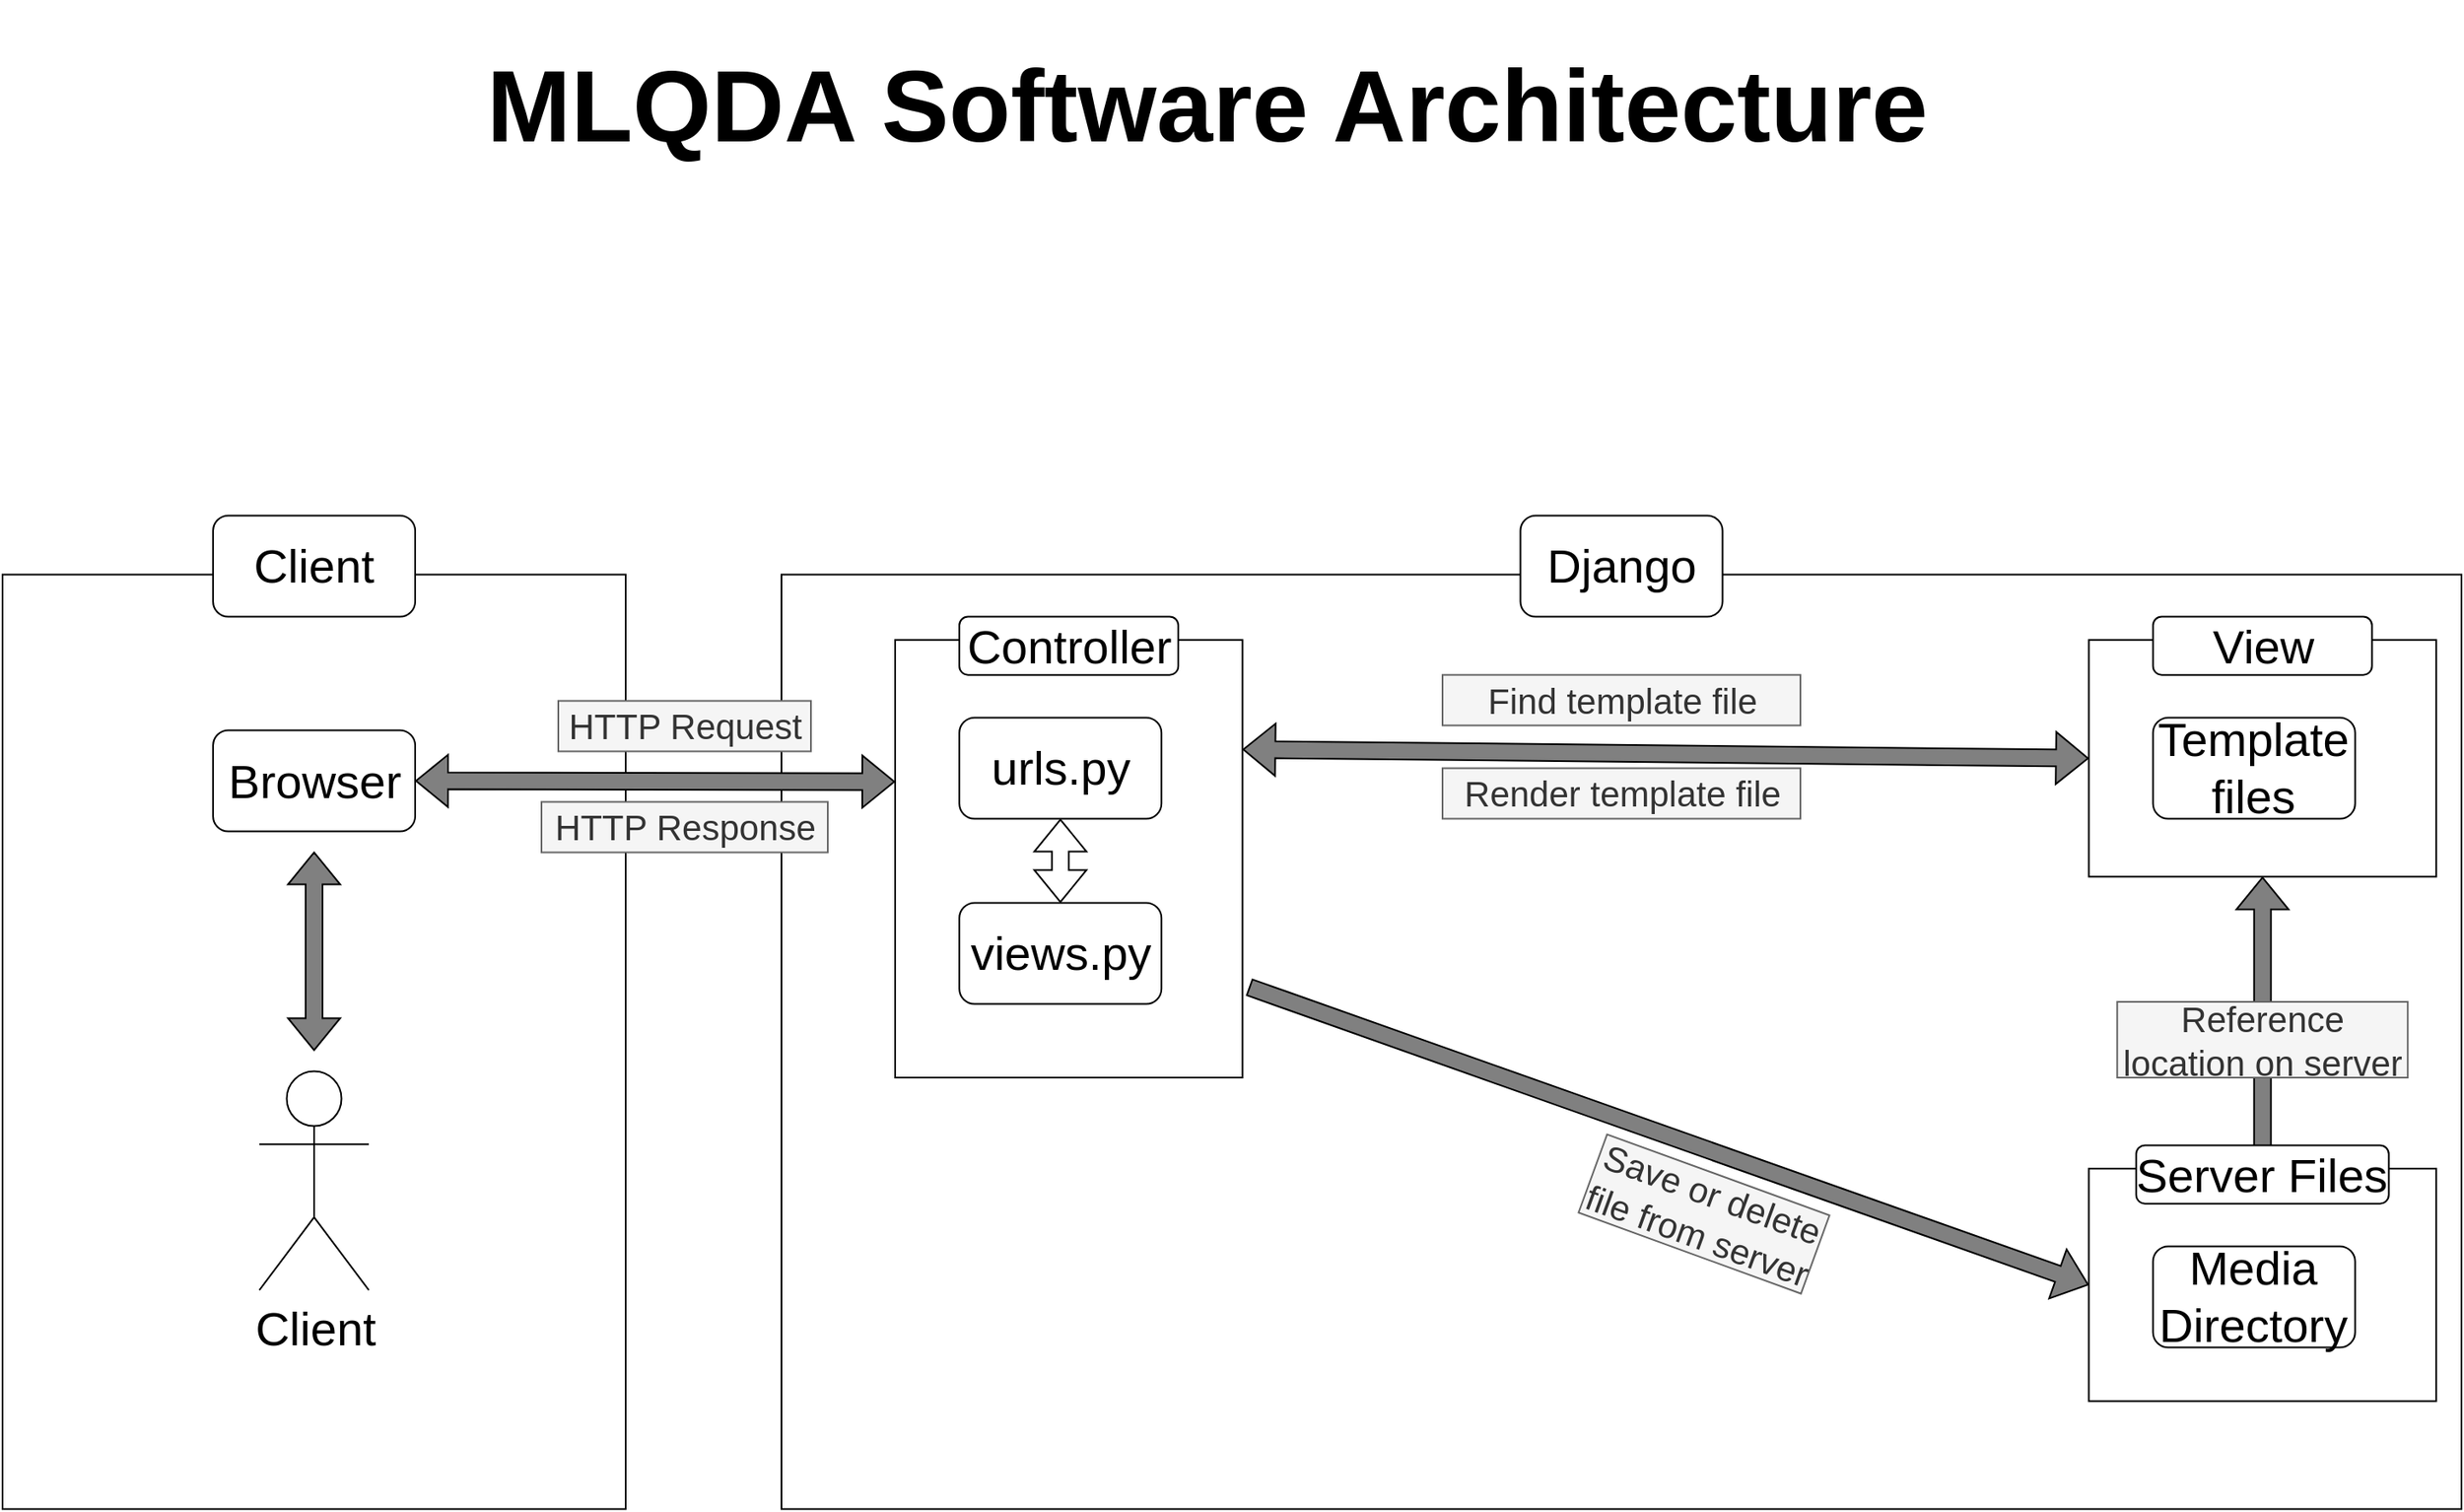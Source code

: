 <mxfile version="20.3.6" type="device"><diagram name="Page-1" id="74b105a0-9070-1c63-61bc-23e55f88626e"><mxGraphModel dx="2234" dy="1337" grid="1" gridSize="10" guides="1" tooltips="1" connect="1" arrows="1" fold="1" page="1" pageScale="1.5" pageWidth="1169" pageHeight="826" background="none" math="0" shadow="0"><root><mxCell id="0" style=";html=1;"/><mxCell id="1" style=";html=1;" parent="0"/><mxCell id="rZaqSeLxE4Y4BWr_Oohj-4" value="" style="rounded=0;whiteSpace=wrap;html=1;rotation=90;" vertex="1" parent="1"><mxGeometry x="836.25" y="180" width="555" height="997.5" as="geometry"/></mxCell><mxCell id="rZaqSeLxE4Y4BWr_Oohj-1" value="" style="rounded=0;whiteSpace=wrap;html=1;rotation=90;" vertex="1" parent="1"><mxGeometry x="60" y="493.75" width="555" height="370" as="geometry"/></mxCell><mxCell id="rZaqSeLxE4Y4BWr_Oohj-2" value="" style="rounded=1;whiteSpace=wrap;html=1;" vertex="1" parent="1"><mxGeometry x="277.5" y="366.25" width="120" height="60" as="geometry"/></mxCell><mxCell id="rZaqSeLxE4Y4BWr_Oohj-3" value="&lt;font style=&quot;font-size: 28px;&quot;&gt;Client&lt;/font&gt;" style="text;html=1;strokeColor=none;fillColor=none;align=center;verticalAlign=middle;whiteSpace=wrap;rounded=0;" vertex="1" parent="1"><mxGeometry x="300" y="383.75" width="75" height="25" as="geometry"/></mxCell><mxCell id="rZaqSeLxE4Y4BWr_Oohj-9" value="Client" style="shape=umlActor;verticalLabelPosition=bottom;verticalAlign=top;html=1;outlineConnect=0;fontSize=28;aspect=fixed;" vertex="1" parent="1"><mxGeometry x="305" y="696.25" width="65" height="130" as="geometry"/></mxCell><mxCell id="rZaqSeLxE4Y4BWr_Oohj-10" value="Browser" style="rounded=1;whiteSpace=wrap;html=1;fontSize=28;" vertex="1" parent="1"><mxGeometry x="277.5" y="493.75" width="120" height="60" as="geometry"/></mxCell><mxCell id="rZaqSeLxE4Y4BWr_Oohj-17" value="" style="shape=flexArrow;endArrow=classic;startArrow=classic;html=1;rounded=0;strokeColor=default;fontSize=28;sourcePerimeterSpacing=12;targetPerimeterSpacing=12;fillColor=#808080;" edge="1" parent="1" source="rZaqSeLxE4Y4BWr_Oohj-9" target="rZaqSeLxE4Y4BWr_Oohj-10"><mxGeometry width="100" height="100" relative="1" as="geometry"><mxPoint x="362.5" y="646.25" as="sourcePoint"/><mxPoint x="442.5" y="556.25" as="targetPoint"/></mxGeometry></mxCell><mxCell id="rZaqSeLxE4Y4BWr_Oohj-28" value="" style="shape=flexArrow;endArrow=classic;startArrow=classic;html=1;rounded=0;strokeColor=default;fontSize=28;sourcePerimeterSpacing=12;targetPerimeterSpacing=12;exitX=1;exitY=0.5;exitDx=0;exitDy=0;fillColor=#808080;" edge="1" parent="1" source="rZaqSeLxE4Y4BWr_Oohj-10"><mxGeometry width="100" height="100" relative="1" as="geometry"><mxPoint x="762.5" y="536.25" as="sourcePoint"/><mxPoint x="682.5" y="524.25" as="targetPoint"/></mxGeometry></mxCell><mxCell id="rZaqSeLxE4Y4BWr_Oohj-30" value="HTTP Request" style="text;html=1;align=center;verticalAlign=middle;whiteSpace=wrap;rounded=0;fontSize=21;fillColor=#f5f5f5;fontColor=#333333;strokeColor=#666666;" vertex="1" parent="1"><mxGeometry x="482.5" y="476.25" width="150" height="30" as="geometry"/></mxCell><mxCell id="rZaqSeLxE4Y4BWr_Oohj-32" value="HTTP Response" style="text;html=1;strokeColor=#666666;fillColor=#f5f5f5;align=center;verticalAlign=middle;whiteSpace=wrap;rounded=0;fontSize=21;fontColor=#333333;" vertex="1" parent="1"><mxGeometry x="472.5" y="536.25" width="170" height="30" as="geometry"/></mxCell><mxCell id="rZaqSeLxE4Y4BWr_Oohj-51" value="" style="shape=flexArrow;endArrow=none;startArrow=block;html=1;rounded=0;strokeColor=default;fontSize=21;sourcePerimeterSpacing=12;targetPerimeterSpacing=12;exitX=0.5;exitY=1;exitDx=0;exitDy=0;startFill=0;endFill=0;fillColor=#808080;" edge="1" parent="1" source="rZaqSeLxE4Y4BWr_Oohj-46"><mxGeometry width="100" height="100" relative="1" as="geometry"><mxPoint x="692.5" y="776.25" as="sourcePoint"/><mxPoint x="892.5" y="646.25" as="targetPoint"/></mxGeometry></mxCell><mxCell id="rZaqSeLxE4Y4BWr_Oohj-60" value="&lt;h1&gt;&lt;font style=&quot;font-size: 60px;&quot;&gt;MLQDA Software Architecture&lt;/font&gt;&lt;/h1&gt;" style="text;html=1;strokeColor=none;fillColor=none;spacing=5;spacingTop=-20;whiteSpace=wrap;overflow=hidden;rounded=0;fontSize=21;" vertex="1" parent="1"><mxGeometry x="435" y="70" width="883" height="120" as="geometry"/></mxCell><mxCell id="rZaqSeLxE4Y4BWr_Oohj-7" value="" style="group" vertex="1" connectable="0" parent="1"><mxGeometry x="1053.75" y="366.25" width="120" height="60" as="geometry"/></mxCell><mxCell id="rZaqSeLxE4Y4BWr_Oohj-5" value="" style="rounded=1;whiteSpace=wrap;html=1;" vertex="1" parent="rZaqSeLxE4Y4BWr_Oohj-7"><mxGeometry width="120" height="60" as="geometry"/></mxCell><mxCell id="rZaqSeLxE4Y4BWr_Oohj-6" value="&lt;font style=&quot;font-size: 28px;&quot;&gt;Django&lt;/font&gt;" style="text;html=1;strokeColor=none;fillColor=none;align=center;verticalAlign=middle;whiteSpace=wrap;rounded=0;" vertex="1" parent="rZaqSeLxE4Y4BWr_Oohj-7"><mxGeometry x="15" y="17.5" width="90" height="25" as="geometry"/></mxCell><mxCell id="rZaqSeLxE4Y4BWr_Oohj-25" value="" style="group" vertex="1" connectable="0" parent="1"><mxGeometry x="682.5" y="426.25" width="206.23" height="273.75" as="geometry"/></mxCell><mxCell id="rZaqSeLxE4Y4BWr_Oohj-21" value="" style="rounded=0;whiteSpace=wrap;html=1;rotation=90;" vertex="1" parent="rZaqSeLxE4Y4BWr_Oohj-25"><mxGeometry x="-26.84" y="40.68" width="259.91" height="206.23" as="geometry"/></mxCell><mxCell id="rZaqSeLxE4Y4BWr_Oohj-22" value="" style="group" vertex="1" connectable="0" parent="rZaqSeLxE4Y4BWr_Oohj-25"><mxGeometry x="38.11" width="130" height="34.58" as="geometry"/></mxCell><mxCell id="rZaqSeLxE4Y4BWr_Oohj-23" value="" style="rounded=1;whiteSpace=wrap;html=1;" vertex="1" parent="rZaqSeLxE4Y4BWr_Oohj-22"><mxGeometry width="130" height="34.58" as="geometry"/></mxCell><mxCell id="rZaqSeLxE4Y4BWr_Oohj-24" value="&lt;font style=&quot;font-size: 28px;&quot;&gt;Controller&lt;/font&gt;" style="text;html=1;strokeColor=none;fillColor=none;align=center;verticalAlign=middle;whiteSpace=wrap;rounded=0;" vertex="1" parent="rZaqSeLxE4Y4BWr_Oohj-22"><mxGeometry x="16.25" y="10.086" width="97.5" height="14.408" as="geometry"/></mxCell><mxCell id="rZaqSeLxE4Y4BWr_Oohj-26" value="urls.py" style="rounded=1;whiteSpace=wrap;html=1;fontSize=28;" vertex="1" parent="rZaqSeLxE4Y4BWr_Oohj-25"><mxGeometry x="38.11" y="60" width="120" height="60" as="geometry"/></mxCell><mxCell id="rZaqSeLxE4Y4BWr_Oohj-27" value="views.py" style="rounded=1;whiteSpace=wrap;html=1;fontSize=28;" vertex="1" parent="rZaqSeLxE4Y4BWr_Oohj-25"><mxGeometry x="38.11" y="170" width="120" height="60" as="geometry"/></mxCell><mxCell id="rZaqSeLxE4Y4BWr_Oohj-29" value="" style="shape=flexArrow;endArrow=classic;startArrow=classic;html=1;rounded=0;strokeColor=default;fontSize=28;sourcePerimeterSpacing=12;targetPerimeterSpacing=12;exitX=0.5;exitY=0;exitDx=0;exitDy=0;entryX=0.5;entryY=1;entryDx=0;entryDy=0;" edge="1" parent="rZaqSeLxE4Y4BWr_Oohj-25" source="rZaqSeLxE4Y4BWr_Oohj-27" target="rZaqSeLxE4Y4BWr_Oohj-26"><mxGeometry width="100" height="100" relative="1" as="geometry"><mxPoint x="80" y="110" as="sourcePoint"/><mxPoint x="180" y="10" as="targetPoint"/></mxGeometry></mxCell><mxCell id="rZaqSeLxE4Y4BWr_Oohj-42" value="" style="shape=flexArrow;endArrow=classic;startArrow=classic;html=1;rounded=0;strokeColor=default;fontSize=21;sourcePerimeterSpacing=12;targetPerimeterSpacing=12;entryX=0.5;entryY=1;entryDx=0;entryDy=0;exitX=0.25;exitY=0;exitDx=0;exitDy=0;fillColor=#808080;" edge="1" parent="1" source="rZaqSeLxE4Y4BWr_Oohj-21" target="rZaqSeLxE4Y4BWr_Oohj-34"><mxGeometry width="100" height="100" relative="1" as="geometry"><mxPoint x="882.5" y="526.25" as="sourcePoint"/><mxPoint x="832.5" y="706.25" as="targetPoint"/></mxGeometry></mxCell><mxCell id="rZaqSeLxE4Y4BWr_Oohj-43" value="Render template file" style="text;html=1;align=center;verticalAlign=middle;whiteSpace=wrap;rounded=0;fontSize=21;fillColor=#f5f5f5;fontColor=#333333;strokeColor=#666666;" vertex="1" parent="1"><mxGeometry x="1007.5" y="516.25" width="212.5" height="30" as="geometry"/></mxCell><mxCell id="rZaqSeLxE4Y4BWr_Oohj-44" value="Find template file" style="text;html=1;align=center;verticalAlign=middle;whiteSpace=wrap;rounded=0;fontSize=21;fillColor=#f5f5f5;fontColor=#333333;strokeColor=#666666;" vertex="1" parent="1"><mxGeometry x="1007.5" y="460.83" width="212.5" height="30" as="geometry"/></mxCell><mxCell id="rZaqSeLxE4Y4BWr_Oohj-34" value="" style="rounded=0;whiteSpace=wrap;html=1;rotation=90;" vertex="1" parent="1"><mxGeometry x="1424.07" y="407.27" width="140.59" height="206.23" as="geometry"/></mxCell><mxCell id="rZaqSeLxE4Y4BWr_Oohj-35" value="" style="group" vertex="1" connectable="0" parent="1"><mxGeometry x="1429.36" y="426.25" width="130" height="34.58" as="geometry"/></mxCell><mxCell id="rZaqSeLxE4Y4BWr_Oohj-36" value="" style="rounded=1;whiteSpace=wrap;html=1;" vertex="1" parent="rZaqSeLxE4Y4BWr_Oohj-35"><mxGeometry width="130" height="34.58" as="geometry"/></mxCell><mxCell id="rZaqSeLxE4Y4BWr_Oohj-37" value="&lt;font style=&quot;font-size: 28px;&quot;&gt;View&lt;/font&gt;" style="text;html=1;strokeColor=none;fillColor=none;align=center;verticalAlign=middle;whiteSpace=wrap;rounded=0;" vertex="1" parent="rZaqSeLxE4Y4BWr_Oohj-35"><mxGeometry x="16.25" y="10.086" width="97.5" height="14.408" as="geometry"/></mxCell><mxCell id="rZaqSeLxE4Y4BWr_Oohj-38" value="Template files" style="rounded=1;whiteSpace=wrap;html=1;fontSize=28;" vertex="1" parent="1"><mxGeometry x="1429.36" y="486.25" width="120" height="60" as="geometry"/></mxCell><mxCell id="rZaqSeLxE4Y4BWr_Oohj-58" value="" style="shape=flexArrow;endArrow=classic;html=1;rounded=0;strokeColor=default;fontSize=21;sourcePerimeterSpacing=12;targetPerimeterSpacing=12;entryX=1;entryY=0.5;entryDx=0;entryDy=0;exitX=0.5;exitY=0;exitDx=0;exitDy=0;fillColor=#808080;" edge="1" parent="1" source="rZaqSeLxE4Y4BWr_Oohj-49" target="rZaqSeLxE4Y4BWr_Oohj-34"><mxGeometry width="50" height="50" relative="1" as="geometry"><mxPoint x="1202.5" y="686.25" as="sourcePoint"/><mxPoint x="1252.5" y="636.25" as="targetPoint"/></mxGeometry></mxCell><mxCell id="rZaqSeLxE4Y4BWr_Oohj-56" value="" style="group" vertex="1" connectable="0" parent="1"><mxGeometry x="1391.24" y="740.25" width="206.23" height="151.93" as="geometry"/></mxCell><mxCell id="rZaqSeLxE4Y4BWr_Oohj-57" value="" style="group" vertex="1" connectable="0" parent="rZaqSeLxE4Y4BWr_Oohj-56"><mxGeometry width="206.23" height="151.93" as="geometry"/></mxCell><mxCell id="rZaqSeLxE4Y4BWr_Oohj-55" value="" style="group" vertex="1" connectable="0" parent="rZaqSeLxE4Y4BWr_Oohj-57"><mxGeometry y="13.84" width="206.23" height="138.09" as="geometry"/></mxCell><mxCell id="rZaqSeLxE4Y4BWr_Oohj-46" value="" style="rounded=0;whiteSpace=wrap;html=1;rotation=90;" vertex="1" parent="rZaqSeLxE4Y4BWr_Oohj-55"><mxGeometry x="34.07" y="-34.07" width="138.09" height="206.23" as="geometry"/></mxCell><mxCell id="rZaqSeLxE4Y4BWr_Oohj-50" value="Media Directory" style="rounded=1;whiteSpace=wrap;html=1;fontSize=28;" vertex="1" parent="rZaqSeLxE4Y4BWr_Oohj-55"><mxGeometry x="38.11" y="46.16" width="120" height="60" as="geometry"/></mxCell><mxCell id="rZaqSeLxE4Y4BWr_Oohj-47" value="" style="group" vertex="1" connectable="0" parent="rZaqSeLxE4Y4BWr_Oohj-57"><mxGeometry x="38.11" width="160" height="34.58" as="geometry"/></mxCell><mxCell id="rZaqSeLxE4Y4BWr_Oohj-48" value="" style="rounded=1;whiteSpace=wrap;html=1;" vertex="1" parent="rZaqSeLxE4Y4BWr_Oohj-47"><mxGeometry x="-10" width="150" height="34.58" as="geometry"/></mxCell><mxCell id="rZaqSeLxE4Y4BWr_Oohj-49" value="&lt;span style=&quot;font-size: 28px;&quot;&gt;Server Files&lt;/span&gt;" style="text;html=1;strokeColor=none;fillColor=none;align=center;verticalAlign=middle;whiteSpace=wrap;rounded=0;" vertex="1" parent="rZaqSeLxE4Y4BWr_Oohj-47"><mxGeometry x="-15" y="10.09" width="160" height="14.41" as="geometry"/></mxCell><mxCell id="rZaqSeLxE4Y4BWr_Oohj-54" value="Reference location on server" style="text;html=1;align=center;verticalAlign=middle;whiteSpace=wrap;rounded=0;fontSize=21;fillColor=#f5f5f5;fontColor=#333333;strokeColor=#666666;rotation=0;" vertex="1" parent="1"><mxGeometry x="1408.11" y="655" width="172.5" height="45" as="geometry"/></mxCell><mxCell id="rZaqSeLxE4Y4BWr_Oohj-52" value="Save or delete file from server" style="text;html=1;align=center;verticalAlign=middle;whiteSpace=wrap;rounded=0;fontSize=21;fillColor=#f5f5f5;fontColor=#333333;strokeColor=#666666;rotation=20;direction=west;" vertex="1" parent="1"><mxGeometry x="1092.5" y="756.25" width="140.53" height="49.51" as="geometry"/></mxCell></root></mxGraphModel></diagram></mxfile>